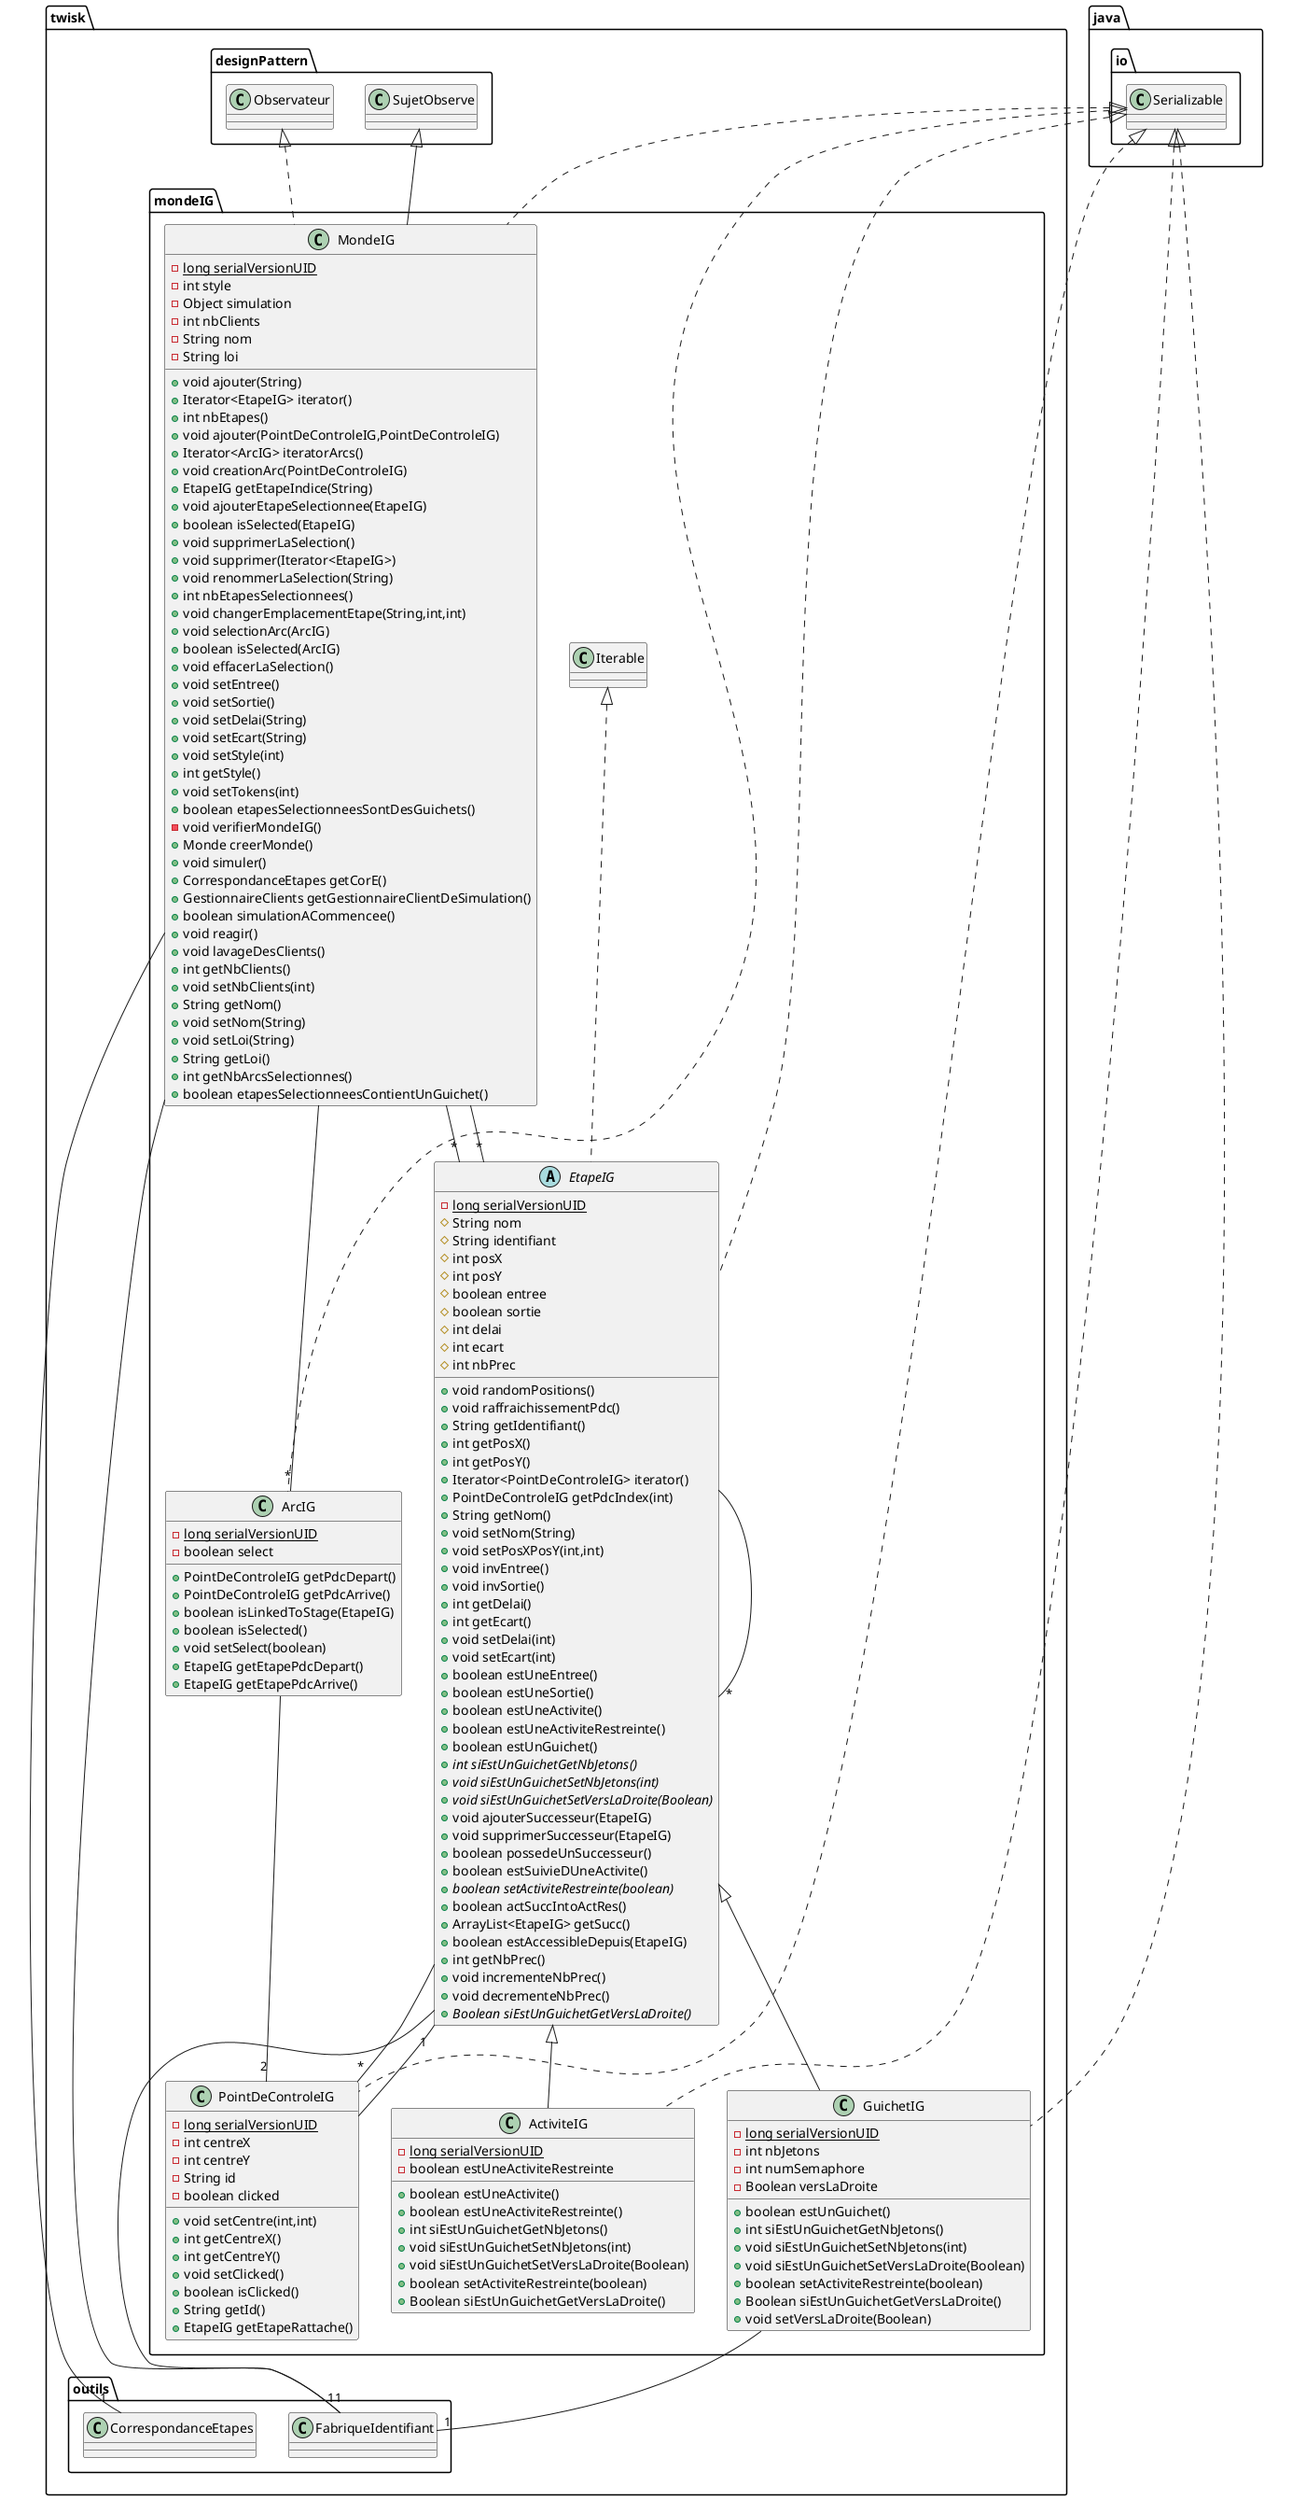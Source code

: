 @startuml
class twisk.mondeIG.MondeIG {
- {static} long serialVersionUID
- int style
- Object simulation
- int nbClients
- String nom
- String loi
+ void ajouter(String)
+ Iterator<EtapeIG> iterator()
+ int nbEtapes()
+ void ajouter(PointDeControleIG,PointDeControleIG)
+ Iterator<ArcIG> iteratorArcs()
+ void creationArc(PointDeControleIG)
+ EtapeIG getEtapeIndice(String)
+ void ajouterEtapeSelectionnee(EtapeIG)
+ boolean isSelected(EtapeIG)
+ void supprimerLaSelection()
+ void supprimer(Iterator<EtapeIG>)
+ void renommerLaSelection(String)
+ int nbEtapesSelectionnees()
+ void changerEmplacementEtape(String,int,int)
+ void selectionArc(ArcIG)
+ boolean isSelected(ArcIG)
+ void effacerLaSelection()
+ void setEntree()
+ void setSortie()
+ void setDelai(String)
+ void setEcart(String)
+ void setStyle(int)
+ int getStyle()
+ void setTokens(int)
+ boolean etapesSelectionneesSontDesGuichets()
- void verifierMondeIG()
+ Monde creerMonde()
+ void simuler()
+ CorrespondanceEtapes getCorE()
+ GestionnaireClients getGestionnaireClientDeSimulation()
+ boolean simulationACommencee()
+ void reagir()
+ void lavageDesClients()
+ int getNbClients()
+ void setNbClients(int)
+ String getNom()
+ void setNom(String)
+ void setLoi(String)
+ String getLoi()
+ int getNbArcsSelectionnes()
+ boolean etapesSelectionneesContientUnGuichet()
}
twisk.mondeIG.MondeIG--"*" twisk.mondeIG.EtapeIG
twisk.mondeIG.MondeIG--"*" twisk.mondeIG.EtapeIG
twisk.mondeIG.MondeIG--"*" twisk.mondeIG.ArcIG
twisk.mondeIG.MondeIG--"1" twisk.outils.CorrespondanceEtapes
twisk.mondeIG.MondeIG--"1" twisk.outils.FabriqueIdentifiant
class twisk.mondeIG.ActiviteIG {
- {static} long serialVersionUID
- boolean estUneActiviteRestreinte
+ boolean estUneActivite()
+ boolean estUneActiviteRestreinte()
+ int siEstUnGuichetGetNbJetons()
+ void siEstUnGuichetSetNbJetons(int)
+ void siEstUnGuichetSetVersLaDroite(Boolean)
+ boolean setActiviteRestreinte(boolean)
+ Boolean siEstUnGuichetGetVersLaDroite()
}
class twisk.mondeIG.PointDeControleIG {
- {static} long serialVersionUID
- int centreX
- int centreY
- String id
- boolean clicked
+ void setCentre(int,int)
+ int getCentreX()
+ int getCentreY()
+ void setClicked()
+ boolean isClicked()
+ String getId()
+ EtapeIG getEtapeRattache()
}
twisk.mondeIG.PointDeControleIG--"1" twisk.mondeIG.EtapeIG
class twisk.mondeIG.ArcIG {
- {static} long serialVersionUID
- boolean select
+ PointDeControleIG getPdcDepart()
+ PointDeControleIG getPdcArrive()
+ boolean isLinkedToStage(EtapeIG)
+ boolean isSelected()
+ void setSelect(boolean)
+ EtapeIG getEtapePdcDepart()
+ EtapeIG getEtapePdcArrive()
}
twisk.mondeIG.ArcIG --"2" twisk.mondeIG.PointDeControleIG
abstract class twisk.mondeIG.EtapeIG {
- {static} long serialVersionUID
# String nom
# String identifiant
# int posX
# int posY
# boolean entree
# boolean sortie
# int delai
# int ecart
# int nbPrec
+ void randomPositions()
+ void raffraichissementPdc()
+ String getIdentifiant()
+ int getPosX()
+ int getPosY()
+ Iterator<PointDeControleIG> iterator()
+ PointDeControleIG getPdcIndex(int)
+ String getNom()
+ void setNom(String)
+ void setPosXPosY(int,int)
+ void invEntree()
+ void invSortie()
+ int getDelai()
+ int getEcart()
+ void setDelai(int)
+ void setEcart(int)
+ boolean estUneEntree()
+ boolean estUneSortie()
+ boolean estUneActivite()
+ boolean estUneActiviteRestreinte()
+ boolean estUnGuichet()
+ {abstract}int siEstUnGuichetGetNbJetons()
+ {abstract}void siEstUnGuichetSetNbJetons(int)
+ {abstract}void siEstUnGuichetSetVersLaDroite(Boolean)
+ void ajouterSuccesseur(EtapeIG)
+ void supprimerSuccesseur(EtapeIG)
+ boolean possedeUnSuccesseur()
+ boolean estSuivieDUneActivite()
+ {abstract}boolean setActiviteRestreinte(boolean)
+ boolean actSuccIntoActRes()
+ ArrayList<EtapeIG> getSucc()
+ boolean estAccessibleDepuis(EtapeIG)
+ int getNbPrec()
+ void incrementeNbPrec()
+ void decrementeNbPrec()
+ {abstract}Boolean siEstUnGuichetGetVersLaDroite()
}
twisk.mondeIG.EtapeIG--"*" twisk.mondeIG.PointDeControleIG
twisk.mondeIG.EtapeIG--"*" twisk.mondeIG.EtapeIG
twisk.mondeIG.EtapeIG--"1" twisk.outils.FabriqueIdentifiant
class twisk.mondeIG.GuichetIG {
- {static} long serialVersionUID
- int nbJetons
- int numSemaphore
- Boolean versLaDroite
+ boolean estUnGuichet()
+ int siEstUnGuichetGetNbJetons()
+ void siEstUnGuichetSetNbJetons(int)
+ void siEstUnGuichetSetVersLaDroite(Boolean)
+ boolean setActiviteRestreinte(boolean)
+ Boolean siEstUnGuichetGetVersLaDroite()
+ void setVersLaDroite(Boolean)
}
twisk.mondeIG.GuichetIG--"1"twisk.outils.FabriqueIdentifiant

twisk.designPattern.Observateur <|.. twisk.mondeIG.MondeIG
java.io.Serializable <|.. twisk.mondeIG.MondeIG
twisk.designPattern.SujetObserve <|-- twisk.mondeIG.MondeIG
java.io.Serializable <|.. twisk.mondeIG.ActiviteIG
twisk.mondeIG.EtapeIG <|-- twisk.mondeIG.ActiviteIG
java.io.Serializable <|.. twisk.mondeIG.PointDeControleIG
java.io.Serializable <|.. twisk.mondeIG.ArcIG
twisk.mondeIG.Iterable <|.. twisk.mondeIG.EtapeIG
java.io.Serializable <|.. twisk.mondeIG.EtapeIG
java.io.Serializable <|.. twisk.mondeIG.GuichetIG
twisk.mondeIG.EtapeIG <|-- twisk.mondeIG.GuichetIG
@enduml